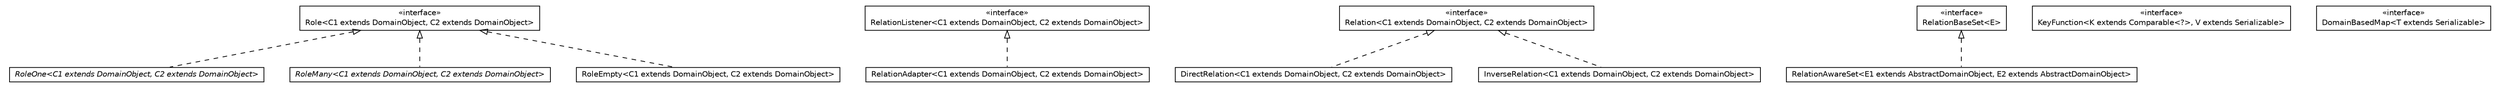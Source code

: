 #!/usr/local/bin/dot
#
# Class diagram 
# Generated by UMLGraph version 5.1 (http://www.umlgraph.org/)
#

digraph G {
	edge [fontname="Helvetica",fontsize=10,labelfontname="Helvetica",labelfontsize=10];
	node [fontname="Helvetica",fontsize=10,shape=plaintext];
	nodesep=0.25;
	ranksep=0.5;
	// pt.ist.fenixframework.dml.runtime.RoleOne<C1 extends pt.ist.fenixframework.DomainObject, C2 extends pt.ist.fenixframework.DomainObject>
	c1539 [label=<<table title="pt.ist.fenixframework.dml.runtime.RoleOne" border="0" cellborder="1" cellspacing="0" cellpadding="2" port="p" href="./RoleOne.html">
		<tr><td><table border="0" cellspacing="0" cellpadding="1">
<tr><td align="center" balign="center"><font face="Helvetica-Oblique"> RoleOne&lt;C1 extends DomainObject, C2 extends DomainObject&gt; </font></td></tr>
		</table></td></tr>
		</table>>, fontname="Helvetica", fontcolor="black", fontsize=10.0];
	// pt.ist.fenixframework.dml.runtime.RelationAdapter<C1 extends pt.ist.fenixframework.DomainObject, C2 extends pt.ist.fenixframework.DomainObject>
	c1540 [label=<<table title="pt.ist.fenixframework.dml.runtime.RelationAdapter" border="0" cellborder="1" cellspacing="0" cellpadding="2" port="p" href="./RelationAdapter.html">
		<tr><td><table border="0" cellspacing="0" cellpadding="1">
<tr><td align="center" balign="center"> RelationAdapter&lt;C1 extends DomainObject, C2 extends DomainObject&gt; </td></tr>
		</table></td></tr>
		</table>>, fontname="Helvetica", fontcolor="black", fontsize=10.0];
	// pt.ist.fenixframework.dml.runtime.RelationListener<C1 extends pt.ist.fenixframework.DomainObject, C2 extends pt.ist.fenixframework.DomainObject>
	c1541 [label=<<table title="pt.ist.fenixframework.dml.runtime.RelationListener" border="0" cellborder="1" cellspacing="0" cellpadding="2" port="p" href="./RelationListener.html">
		<tr><td><table border="0" cellspacing="0" cellpadding="1">
<tr><td align="center" balign="center"> &#171;interface&#187; </td></tr>
<tr><td align="center" balign="center"> RelationListener&lt;C1 extends DomainObject, C2 extends DomainObject&gt; </td></tr>
		</table></td></tr>
		</table>>, fontname="Helvetica", fontcolor="black", fontsize=10.0];
	// pt.ist.fenixframework.dml.runtime.DirectRelation<C1 extends pt.ist.fenixframework.DomainObject, C2 extends pt.ist.fenixframework.DomainObject>
	c1542 [label=<<table title="pt.ist.fenixframework.dml.runtime.DirectRelation" border="0" cellborder="1" cellspacing="0" cellpadding="2" port="p" href="./DirectRelation.html">
		<tr><td><table border="0" cellspacing="0" cellpadding="1">
<tr><td align="center" balign="center"> DirectRelation&lt;C1 extends DomainObject, C2 extends DomainObject&gt; </td></tr>
		</table></td></tr>
		</table>>, fontname="Helvetica", fontcolor="black", fontsize=10.0];
	// pt.ist.fenixframework.dml.runtime.Role<C1 extends pt.ist.fenixframework.DomainObject, C2 extends pt.ist.fenixframework.DomainObject>
	c1543 [label=<<table title="pt.ist.fenixframework.dml.runtime.Role" border="0" cellborder="1" cellspacing="0" cellpadding="2" port="p" href="./Role.html">
		<tr><td><table border="0" cellspacing="0" cellpadding="1">
<tr><td align="center" balign="center"> &#171;interface&#187; </td></tr>
<tr><td align="center" balign="center"> Role&lt;C1 extends DomainObject, C2 extends DomainObject&gt; </td></tr>
		</table></td></tr>
		</table>>, fontname="Helvetica", fontcolor="black", fontsize=10.0];
	// pt.ist.fenixframework.dml.runtime.Relation<C1 extends pt.ist.fenixframework.DomainObject, C2 extends pt.ist.fenixframework.DomainObject>
	c1544 [label=<<table title="pt.ist.fenixframework.dml.runtime.Relation" border="0" cellborder="1" cellspacing="0" cellpadding="2" port="p" href="./Relation.html">
		<tr><td><table border="0" cellspacing="0" cellpadding="1">
<tr><td align="center" balign="center"> &#171;interface&#187; </td></tr>
<tr><td align="center" balign="center"> Relation&lt;C1 extends DomainObject, C2 extends DomainObject&gt; </td></tr>
		</table></td></tr>
		</table>>, fontname="Helvetica", fontcolor="black", fontsize=10.0];
	// pt.ist.fenixframework.dml.runtime.RelationAwareSet<E1 extends pt.ist.fenixframework.core.AbstractDomainObject, E2 extends pt.ist.fenixframework.core.AbstractDomainObject>
	c1545 [label=<<table title="pt.ist.fenixframework.dml.runtime.RelationAwareSet" border="0" cellborder="1" cellspacing="0" cellpadding="2" port="p" href="./RelationAwareSet.html">
		<tr><td><table border="0" cellspacing="0" cellpadding="1">
<tr><td align="center" balign="center"> RelationAwareSet&lt;E1 extends AbstractDomainObject, E2 extends AbstractDomainObject&gt; </td></tr>
		</table></td></tr>
		</table>>, fontname="Helvetica", fontcolor="black", fontsize=10.0];
	// pt.ist.fenixframework.dml.runtime.RoleMany<C1 extends pt.ist.fenixframework.DomainObject, C2 extends pt.ist.fenixframework.DomainObject>
	c1546 [label=<<table title="pt.ist.fenixframework.dml.runtime.RoleMany" border="0" cellborder="1" cellspacing="0" cellpadding="2" port="p" href="./RoleMany.html">
		<tr><td><table border="0" cellspacing="0" cellpadding="1">
<tr><td align="center" balign="center"><font face="Helvetica-Oblique"> RoleMany&lt;C1 extends DomainObject, C2 extends DomainObject&gt; </font></td></tr>
		</table></td></tr>
		</table>>, fontname="Helvetica", fontcolor="black", fontsize=10.0];
	// pt.ist.fenixframework.dml.runtime.KeyFunction<K extends java.lang.Comparable<?>, V extends java.io.Serializable>
	c1547 [label=<<table title="pt.ist.fenixframework.dml.runtime.KeyFunction" border="0" cellborder="1" cellspacing="0" cellpadding="2" port="p" href="./KeyFunction.html">
		<tr><td><table border="0" cellspacing="0" cellpadding="1">
<tr><td align="center" balign="center"> &#171;interface&#187; </td></tr>
<tr><td align="center" balign="center"> KeyFunction&lt;K extends Comparable&lt;?&gt;, V extends Serializable&gt; </td></tr>
		</table></td></tr>
		</table>>, fontname="Helvetica", fontcolor="black", fontsize=10.0];
	// pt.ist.fenixframework.dml.runtime.RoleEmpty<C1 extends pt.ist.fenixframework.DomainObject, C2 extends pt.ist.fenixframework.DomainObject>
	c1548 [label=<<table title="pt.ist.fenixframework.dml.runtime.RoleEmpty" border="0" cellborder="1" cellspacing="0" cellpadding="2" port="p" href="./RoleEmpty.html">
		<tr><td><table border="0" cellspacing="0" cellpadding="1">
<tr><td align="center" balign="center"> RoleEmpty&lt;C1 extends DomainObject, C2 extends DomainObject&gt; </td></tr>
		</table></td></tr>
		</table>>, fontname="Helvetica", fontcolor="black", fontsize=10.0];
	// pt.ist.fenixframework.dml.runtime.InverseRelation<C1 extends pt.ist.fenixframework.DomainObject, C2 extends pt.ist.fenixframework.DomainObject>
	c1549 [label=<<table title="pt.ist.fenixframework.dml.runtime.InverseRelation" border="0" cellborder="1" cellspacing="0" cellpadding="2" port="p" href="./InverseRelation.html">
		<tr><td><table border="0" cellspacing="0" cellpadding="1">
<tr><td align="center" balign="center"> InverseRelation&lt;C1 extends DomainObject, C2 extends DomainObject&gt; </td></tr>
		</table></td></tr>
		</table>>, fontname="Helvetica", fontcolor="black", fontsize=10.0];
	// pt.ist.fenixframework.dml.runtime.DomainBasedMap<T extends java.io.Serializable>
	c1550 [label=<<table title="pt.ist.fenixframework.dml.runtime.DomainBasedMap" border="0" cellborder="1" cellspacing="0" cellpadding="2" port="p" href="./DomainBasedMap.html">
		<tr><td><table border="0" cellspacing="0" cellpadding="1">
<tr><td align="center" balign="center"> &#171;interface&#187; </td></tr>
<tr><td align="center" balign="center"> DomainBasedMap&lt;T extends Serializable&gt; </td></tr>
		</table></td></tr>
		</table>>, fontname="Helvetica", fontcolor="black", fontsize=10.0];
	// pt.ist.fenixframework.dml.runtime.RelationBaseSet<E>
	c1551 [label=<<table title="pt.ist.fenixframework.dml.runtime.RelationBaseSet" border="0" cellborder="1" cellspacing="0" cellpadding="2" port="p" href="./RelationBaseSet.html">
		<tr><td><table border="0" cellspacing="0" cellpadding="1">
<tr><td align="center" balign="center"> &#171;interface&#187; </td></tr>
<tr><td align="center" balign="center"> RelationBaseSet&lt;E&gt; </td></tr>
		</table></td></tr>
		</table>>, fontname="Helvetica", fontcolor="black", fontsize=10.0];
	//pt.ist.fenixframework.dml.runtime.RoleOne<C1 extends pt.ist.fenixframework.DomainObject, C2 extends pt.ist.fenixframework.DomainObject> implements pt.ist.fenixframework.dml.runtime.Role<C1 extends pt.ist.fenixframework.DomainObject, C2 extends pt.ist.fenixframework.DomainObject>
	c1543:p -> c1539:p [dir=back,arrowtail=empty,style=dashed];
	//pt.ist.fenixframework.dml.runtime.RelationAdapter<C1 extends pt.ist.fenixframework.DomainObject, C2 extends pt.ist.fenixframework.DomainObject> implements pt.ist.fenixframework.dml.runtime.RelationListener<C1 extends pt.ist.fenixframework.DomainObject, C2 extends pt.ist.fenixframework.DomainObject>
	c1541:p -> c1540:p [dir=back,arrowtail=empty,style=dashed];
	//pt.ist.fenixframework.dml.runtime.DirectRelation<C1 extends pt.ist.fenixframework.DomainObject, C2 extends pt.ist.fenixframework.DomainObject> implements pt.ist.fenixframework.dml.runtime.Relation<C1 extends pt.ist.fenixframework.DomainObject, C2 extends pt.ist.fenixframework.DomainObject>
	c1544:p -> c1542:p [dir=back,arrowtail=empty,style=dashed];
	//pt.ist.fenixframework.dml.runtime.RelationAwareSet<E1 extends pt.ist.fenixframework.core.AbstractDomainObject, E2 extends pt.ist.fenixframework.core.AbstractDomainObject> implements pt.ist.fenixframework.dml.runtime.RelationBaseSet<E>
	c1551:p -> c1545:p [dir=back,arrowtail=empty,style=dashed];
	//pt.ist.fenixframework.dml.runtime.RoleMany<C1 extends pt.ist.fenixframework.DomainObject, C2 extends pt.ist.fenixframework.DomainObject> implements pt.ist.fenixframework.dml.runtime.Role<C1 extends pt.ist.fenixframework.DomainObject, C2 extends pt.ist.fenixframework.DomainObject>
	c1543:p -> c1546:p [dir=back,arrowtail=empty,style=dashed];
	//pt.ist.fenixframework.dml.runtime.RoleEmpty<C1 extends pt.ist.fenixframework.DomainObject, C2 extends pt.ist.fenixframework.DomainObject> implements pt.ist.fenixframework.dml.runtime.Role<C1 extends pt.ist.fenixframework.DomainObject, C2 extends pt.ist.fenixframework.DomainObject>
	c1543:p -> c1548:p [dir=back,arrowtail=empty,style=dashed];
	//pt.ist.fenixframework.dml.runtime.InverseRelation<C1 extends pt.ist.fenixframework.DomainObject, C2 extends pt.ist.fenixframework.DomainObject> implements pt.ist.fenixframework.dml.runtime.Relation<C1 extends pt.ist.fenixframework.DomainObject, C2 extends pt.ist.fenixframework.DomainObject>
	c1544:p -> c1549:p [dir=back,arrowtail=empty,style=dashed];
}

